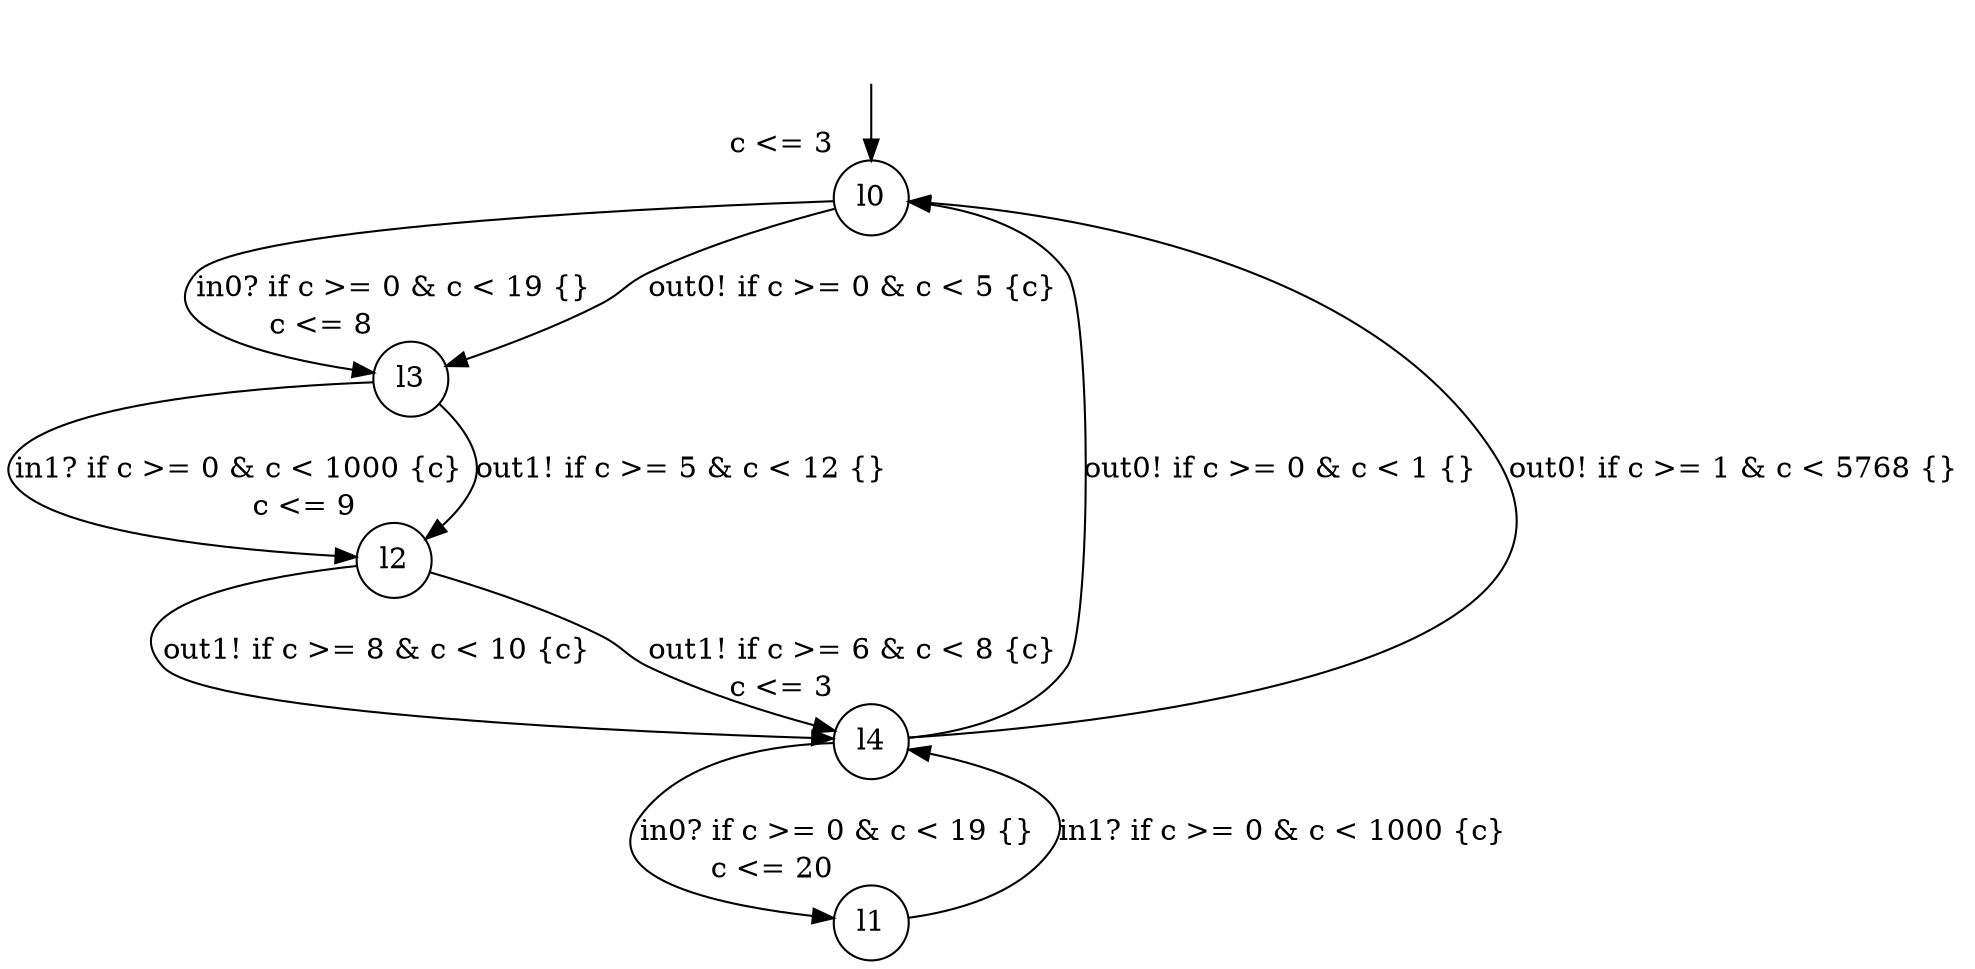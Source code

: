 digraph g {
__start0 [label="" shape="none"];
l0 [shape="circle" margin=0 label="l0", xlabel="c <= 3"];
l1 [shape="circle" margin=0 label="l1", xlabel="c <= 20"];
l2 [shape="circle" margin=0 label="l2", xlabel="c <= 9"];
l3 [shape="circle" margin=0 label="l3", xlabel="c <= 8"];
l4 [shape="circle" margin=0 label="l4", xlabel="c <= 3"];
l0 -> l3 [label="in0? if c >= 0 & c < 19 {} "];
l0 -> l3 [label="out0! if c >= 0 & c < 5 {c} "];
l1 -> l4 [label="in1? if c >= 0 & c < 1000 {c} "];
l2 -> l4 [label="out1! if c >= 8 & c < 10 {c} "];
l2 -> l4 [label="out1! if c >= 6 & c < 8 {c} "];
l3 -> l2 [label="in1? if c >= 0 & c < 1000 {c} "];
l3 -> l2 [label="out1! if c >= 5 & c < 12 {} "];
l4 -> l1 [label="in0? if c >= 0 & c < 19 {} "];
l4 -> l0 [label="out0! if c >= 0 & c < 1 {} "];
l4 -> l0 [label="out0! if c >= 1 & c < 5768 {} "];
__start0 -> l0;
}
